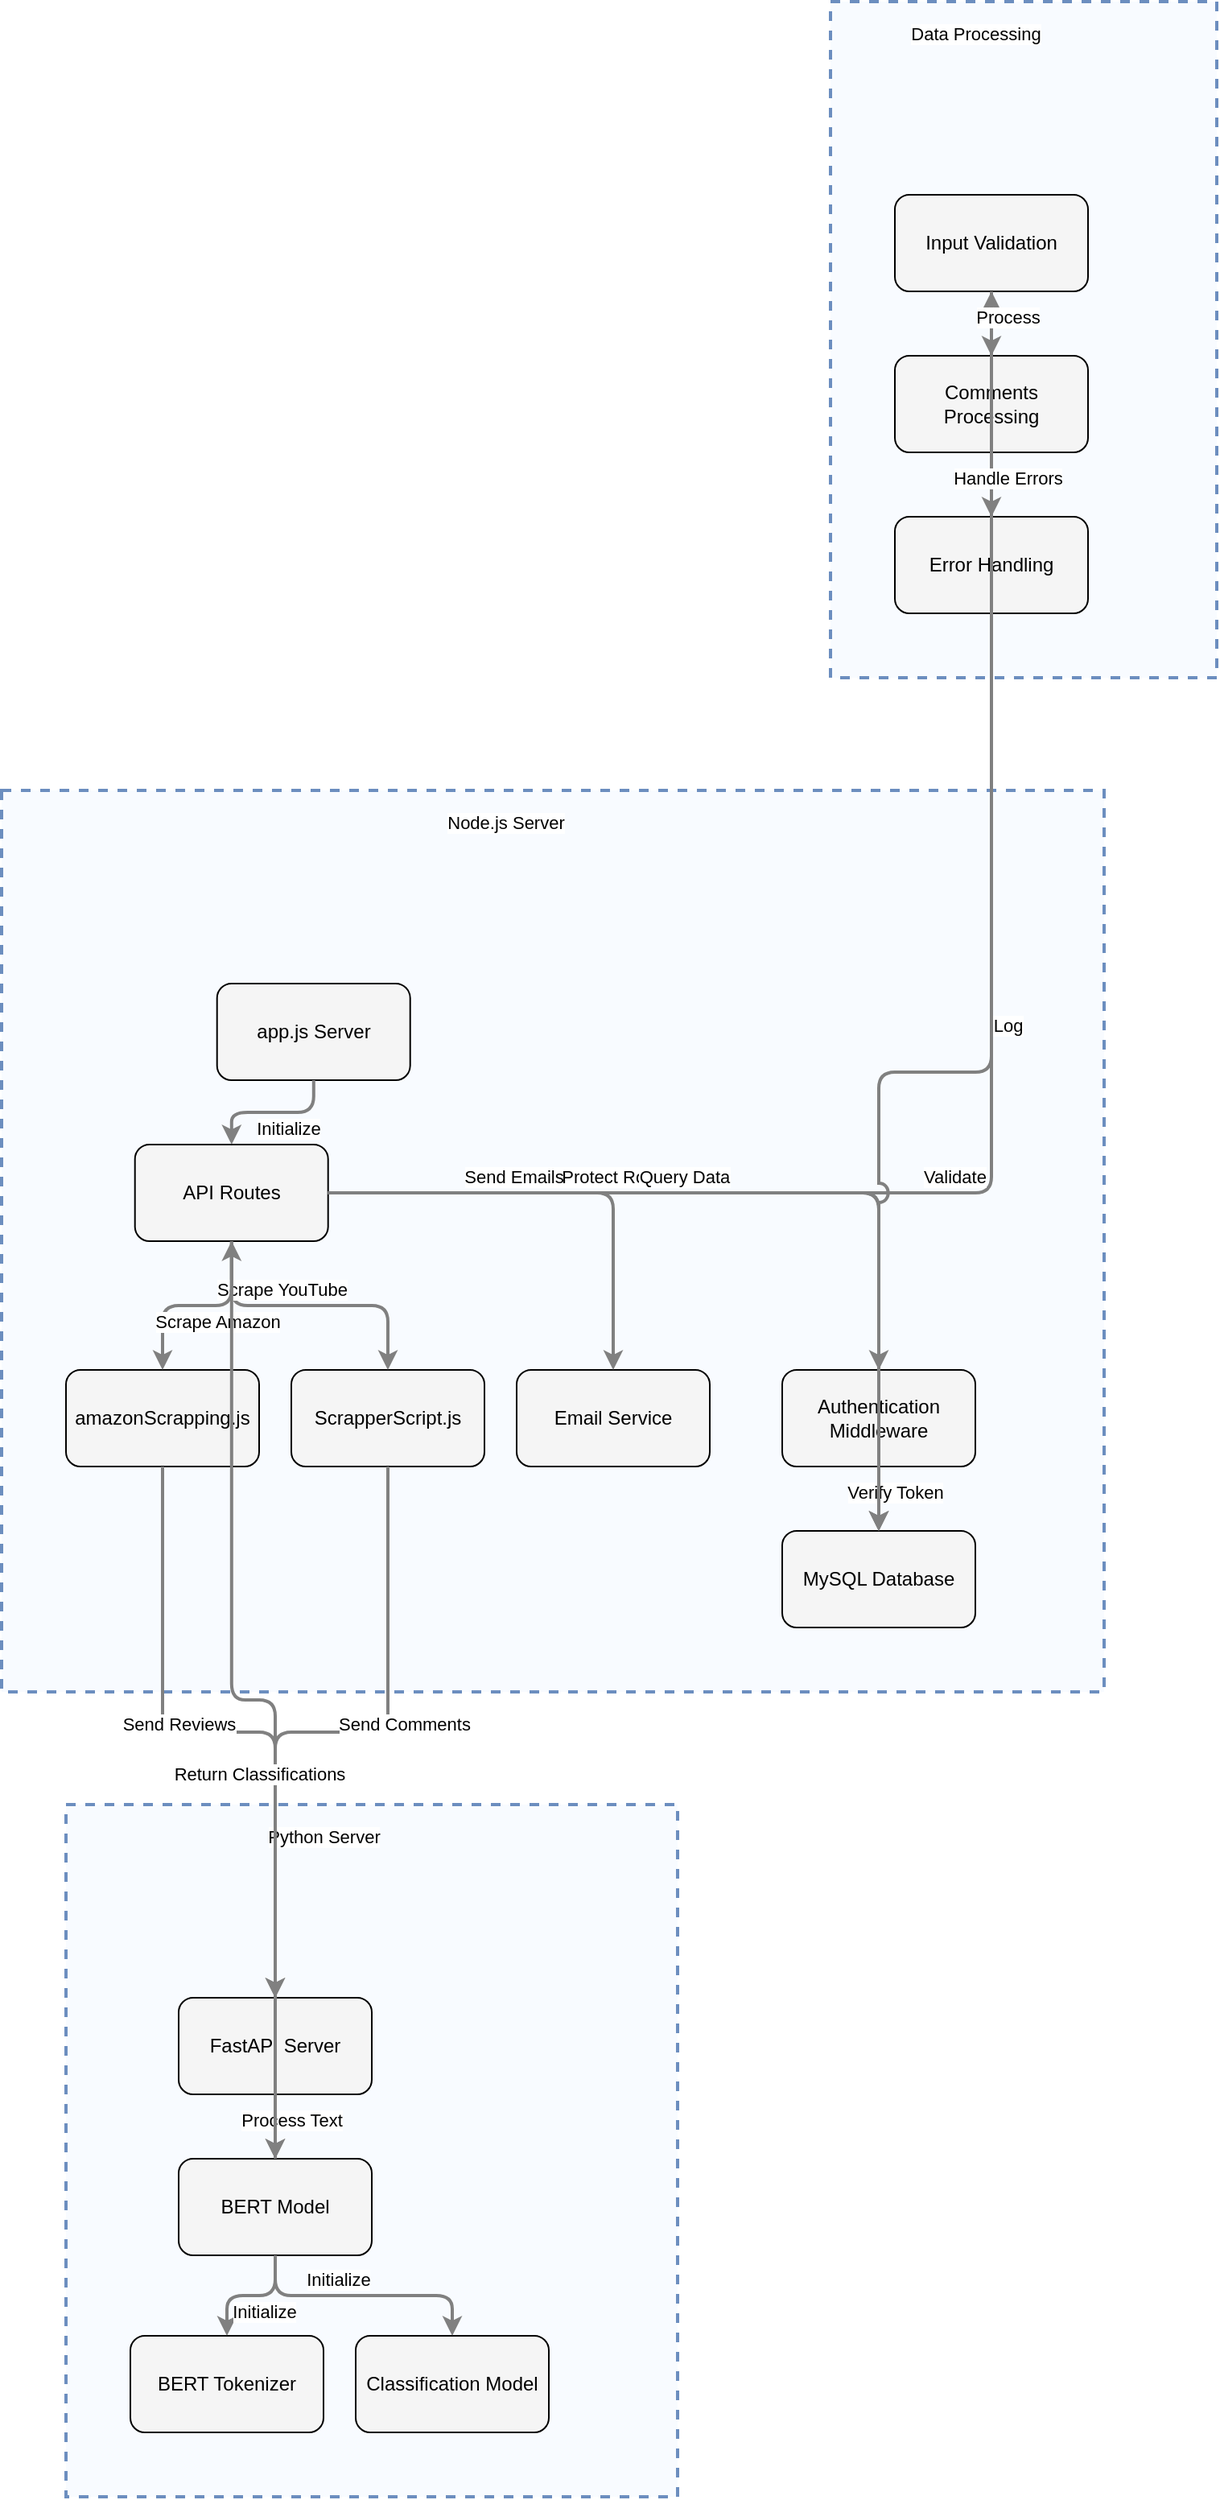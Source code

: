 <?xml version="1.0" encoding="UTF-8"?>
      <mxfile version="14.6.5" type="device">
        <diagram id="codeviz-diagram" name="System Diagram">
          <mxGraphModel dx="1000" dy="1000" grid="1" gridSize="10" guides="1" tooltips="1" connect="1" arrows="1" fold="1" page="1" pageScale="1" pageWidth="1169" pageHeight="827" math="0" shadow="0">
            <root>
              <mxCell id="0"/>
              <mxCell id="1" parent="0"/>
              <mxCell id="subGraph2" value="" style="html=1;whiteSpace=wrap;container=1;fillColor=#dae8fc;strokeColor=#6c8ebf;dashed=1;fillOpacity=20;strokeWidth=2;containerType=none;recursiveResize=0;movable=1;resizable=1;autosize=0;dropTarget=0" vertex="1" parent="1">
                <mxGeometry x="555" y="37" width="240" height="420" as="geometry"/>
              </mxCell>
              <mxCell id="subGraph2_label" value="Data Processing" style="edgeLabel;html=1;align=center;verticalAlign=middle;resizable=0;labelBackgroundColor=white;spacing=5" vertex="1" parent="1">
                <mxGeometry x="563" y="45" width="164" height="24" as="geometry"/>
              </mxCell>
<mxCell id="subGraph1" value="" style="html=1;whiteSpace=wrap;container=1;fillColor=#dae8fc;strokeColor=#6c8ebf;dashed=1;fillOpacity=20;strokeWidth=2;containerType=none;recursiveResize=0;movable=1;resizable=1;autosize=0;dropTarget=0" vertex="1" parent="1">
                <mxGeometry x="80" y="1157" width="380" height="430" as="geometry"/>
              </mxCell>
              <mxCell id="subGraph1_label" value="Python Server" style="edgeLabel;html=1;align=center;verticalAlign=middle;resizable=0;labelBackgroundColor=white;spacing=5" vertex="1" parent="1">
                <mxGeometry x="88" y="1165" width="304" height="24" as="geometry"/>
              </mxCell>
<mxCell id="subGraph0" value="" style="html=1;whiteSpace=wrap;container=1;fillColor=#dae8fc;strokeColor=#6c8ebf;dashed=1;fillOpacity=20;strokeWidth=2;containerType=none;recursiveResize=0;movable=1;resizable=1;autosize=0;dropTarget=0" vertex="1" parent="1">
                <mxGeometry x="40" y="527" width="685" height="560" as="geometry"/>
              </mxCell>
              <mxCell id="subGraph0_label" value="Node.js Server" style="edgeLabel;html=1;align=center;verticalAlign=middle;resizable=0;labelBackgroundColor=white;spacing=5" vertex="1" parent="1">
                <mxGeometry x="48" y="535" width="609" height="24" as="geometry"/>
              </mxCell>
              <mxCell id="app" value="app.js Server" style="rounded=1;whiteSpace=wrap;html=1;fillColor=#f5f5f5" vertex="1" parent="subGraph0">
                    <mxGeometry x="133.857" y="120" width="120" height="60" as="geometry"/>
                  </mxCell>
<mxCell id="auth" value="Authentication Middleware" style="rounded=1;whiteSpace=wrap;html=1;fillColor=#f5f5f5" vertex="1" parent="subGraph0">
                    <mxGeometry x="485" y="360" width="120" height="60" as="geometry"/>
                  </mxCell>
<mxCell id="routes" value="API Routes" style="rounded=1;whiteSpace=wrap;html=1;fillColor=#f5f5f5" vertex="1" parent="subGraph0">
                    <mxGeometry x="82.857" y="220" width="120" height="60" as="geometry"/>
                  </mxCell>
<mxCell id="scraper" value="ScrapperScript.js" style="rounded=1;whiteSpace=wrap;html=1;fillColor=#f5f5f5" vertex="1" parent="subGraph0">
                    <mxGeometry x="180" y="360" width="120" height="60" as="geometry"/>
                  </mxCell>
<mxCell id="amazonScraper" value="amazonScrapping.js" style="rounded=1;whiteSpace=wrap;html=1;fillColor=#f5f5f5" vertex="1" parent="subGraph0">
                    <mxGeometry x="40" y="360" width="120" height="60" as="geometry"/>
                  </mxCell>
<mxCell id="db" value="MySQL Database" style="rounded=1;whiteSpace=wrap;html=1;fillColor=#f5f5f5" vertex="1" parent="subGraph0">
                    <mxGeometry x="485" y="460" width="120" height="60" as="geometry"/>
                  </mxCell>
<mxCell id="email" value="Email Service" style="rounded=1;whiteSpace=wrap;html=1;fillColor=#f5f5f5" vertex="1" parent="subGraph0">
                    <mxGeometry x="320" y="360" width="120" height="60" as="geometry"/>
                  </mxCell>
<mxCell id="fastAPI" value="FastAPI Server" style="rounded=1;whiteSpace=wrap;html=1;fillColor=#f5f5f5" vertex="1" parent="subGraph1">
                    <mxGeometry x="70" y="120" width="120" height="60" as="geometry"/>
                  </mxCell>
<mxCell id="bert" value="BERT Model" style="rounded=1;whiteSpace=wrap;html=1;fillColor=#f5f5f5" vertex="1" parent="subGraph1">
                    <mxGeometry x="70" y="220" width="120" height="60" as="geometry"/>
                  </mxCell>
<mxCell id="classifier" value="Classification Model" style="rounded=1;whiteSpace=wrap;html=1;fillColor=#f5f5f5" vertex="1" parent="subGraph1">
                    <mxGeometry x="180" y="330" width="120" height="60" as="geometry"/>
                  </mxCell>
<mxCell id="tokenizer" value="BERT Tokenizer" style="rounded=1;whiteSpace=wrap;html=1;fillColor=#f5f5f5" vertex="1" parent="subGraph1">
                    <mxGeometry x="40" y="330" width="120" height="60" as="geometry"/>
                  </mxCell>
<mxCell id="comments" value="Comments Processing" style="rounded=1;whiteSpace=wrap;html=1;fillColor=#f5f5f5" vertex="1" parent="subGraph2">
                    <mxGeometry x="40" y="220" width="120" height="60" as="geometry"/>
                  </mxCell>
<mxCell id="validation" value="Input Validation" style="rounded=1;whiteSpace=wrap;html=1;fillColor=#f5f5f5" vertex="1" parent="subGraph2">
                    <mxGeometry x="40" y="120" width="120" height="60" as="geometry"/>
                  </mxCell>
<mxCell id="errorHandler" value="Error Handling" style="rounded=1;whiteSpace=wrap;html=1;fillColor=#f5f5f5" vertex="1" parent="subGraph2">
                    <mxGeometry x="40" y="320" width="120" height="60" as="geometry"/>
                  </mxCell>
              <mxCell id="edge-L_app_routes_0" style="edgeStyle=orthogonalEdgeStyle;rounded=1;orthogonalLoop=1;jettySize=auto;html=1;strokeColor=#808080;strokeWidth=2;jumpStyle=arc;jumpSize=10;spacing=15;labelBackgroundColor=white;labelBorderColor=none" edge="1" parent="1" source="app" target="routes">
                  <mxGeometry relative="1" as="geometry"/>
                </mxCell>
                <mxCell id="edge-L_app_routes_0_label" value="Initialize" style="edgeLabel;html=1;align=center;verticalAlign=middle;resizable=0;points=[];" vertex="1" connectable="0" parent="edge-L_app_routes_0">
                  <mxGeometry x="-0.2" y="10" relative="1" as="geometry">
                    <mxPoint as="offset"/>
                  </mxGeometry>
                </mxCell>
<mxCell id="edge-L_routes_auth_1" style="edgeStyle=orthogonalEdgeStyle;rounded=1;orthogonalLoop=1;jettySize=auto;html=1;strokeColor=#808080;strokeWidth=2;jumpStyle=arc;jumpSize=10;spacing=15;labelBackgroundColor=white;labelBorderColor=none" edge="1" parent="1" source="routes" target="auth">
                  <mxGeometry relative="1" as="geometry"/>
                </mxCell>
                <mxCell id="edge-L_routes_auth_1_label" value="Protect Routes" style="edgeLabel;html=1;align=center;verticalAlign=middle;resizable=0;points=[];" vertex="1" connectable="0" parent="edge-L_routes_auth_1">
                  <mxGeometry x="-0.2" y="10" relative="1" as="geometry">
                    <mxPoint as="offset"/>
                  </mxGeometry>
                </mxCell>
<mxCell id="edge-L_auth_db_2" style="edgeStyle=orthogonalEdgeStyle;rounded=1;orthogonalLoop=1;jettySize=auto;html=1;strokeColor=#808080;strokeWidth=2;jumpStyle=arc;jumpSize=10;spacing=15;labelBackgroundColor=white;labelBorderColor=none" edge="1" parent="1" source="auth" target="db">
                  <mxGeometry relative="1" as="geometry"/>
                </mxCell>
                <mxCell id="edge-L_auth_db_2_label" value="Verify Token" style="edgeLabel;html=1;align=center;verticalAlign=middle;resizable=0;points=[];" vertex="1" connectable="0" parent="edge-L_auth_db_2">
                  <mxGeometry x="-0.2" y="10" relative="1" as="geometry">
                    <mxPoint as="offset"/>
                  </mxGeometry>
                </mxCell>
<mxCell id="edge-L_routes_db_3" style="edgeStyle=orthogonalEdgeStyle;rounded=1;orthogonalLoop=1;jettySize=auto;html=1;strokeColor=#808080;strokeWidth=2;jumpStyle=arc;jumpSize=10;spacing=15;labelBackgroundColor=white;labelBorderColor=none" edge="1" parent="1" source="routes" target="db">
                  <mxGeometry relative="1" as="geometry"/>
                </mxCell>
                <mxCell id="edge-L_routes_db_3_label" value="Query Data" style="edgeLabel;html=1;align=center;verticalAlign=middle;resizable=0;points=[];" vertex="1" connectable="0" parent="edge-L_routes_db_3">
                  <mxGeometry x="-0.2" y="10" relative="1" as="geometry">
                    <mxPoint as="offset"/>
                  </mxGeometry>
                </mxCell>
<mxCell id="edge-L_routes_email_4" style="edgeStyle=orthogonalEdgeStyle;rounded=1;orthogonalLoop=1;jettySize=auto;html=1;strokeColor=#808080;strokeWidth=2;jumpStyle=arc;jumpSize=10;spacing=15;labelBackgroundColor=white;labelBorderColor=none" edge="1" parent="1" source="routes" target="email">
                  <mxGeometry relative="1" as="geometry"/>
                </mxCell>
                <mxCell id="edge-L_routes_email_4_label" value="Send Emails" style="edgeLabel;html=1;align=center;verticalAlign=middle;resizable=0;points=[];" vertex="1" connectable="0" parent="edge-L_routes_email_4">
                  <mxGeometry x="-0.2" y="10" relative="1" as="geometry">
                    <mxPoint as="offset"/>
                  </mxGeometry>
                </mxCell>
<mxCell id="edge-L_routes_scraper_5" style="edgeStyle=orthogonalEdgeStyle;rounded=1;orthogonalLoop=1;jettySize=auto;html=1;strokeColor=#808080;strokeWidth=2;jumpStyle=arc;jumpSize=10;spacing=15;labelBackgroundColor=white;labelBorderColor=none" edge="1" parent="1" source="routes" target="scraper">
                  <mxGeometry relative="1" as="geometry"/>
                </mxCell>
                <mxCell id="edge-L_routes_scraper_5_label" value="Scrape YouTube" style="edgeLabel;html=1;align=center;verticalAlign=middle;resizable=0;points=[];" vertex="1" connectable="0" parent="edge-L_routes_scraper_5">
                  <mxGeometry x="-0.2" y="10" relative="1" as="geometry">
                    <mxPoint as="offset"/>
                  </mxGeometry>
                </mxCell>
<mxCell id="edge-L_routes_amazonScraper_6" style="edgeStyle=orthogonalEdgeStyle;rounded=1;orthogonalLoop=1;jettySize=auto;html=1;strokeColor=#808080;strokeWidth=2;jumpStyle=arc;jumpSize=10;spacing=15;labelBackgroundColor=white;labelBorderColor=none" edge="1" parent="1" source="routes" target="amazonScraper">
                  <mxGeometry relative="1" as="geometry"/>
                </mxCell>
                <mxCell id="edge-L_routes_amazonScraper_6_label" value="Scrape Amazon" style="edgeLabel;html=1;align=center;verticalAlign=middle;resizable=0;points=[];" vertex="1" connectable="0" parent="edge-L_routes_amazonScraper_6">
                  <mxGeometry x="-0.2" y="10" relative="1" as="geometry">
                    <mxPoint as="offset"/>
                  </mxGeometry>
                </mxCell>
<mxCell id="edge-L_fastAPI_bert_7" style="edgeStyle=orthogonalEdgeStyle;rounded=1;orthogonalLoop=1;jettySize=auto;html=1;strokeColor=#808080;strokeWidth=2;jumpStyle=arc;jumpSize=10;spacing=15;labelBackgroundColor=white;labelBorderColor=none" edge="1" parent="1" source="fastAPI" target="bert">
                  <mxGeometry relative="1" as="geometry"/>
                </mxCell>
                <mxCell id="edge-L_fastAPI_bert_7_label" value="Load" style="edgeLabel;html=1;align=center;verticalAlign=middle;resizable=0;points=[];" vertex="1" connectable="0" parent="edge-L_fastAPI_bert_7">
                  <mxGeometry x="-0.2" y="10" relative="1" as="geometry">
                    <mxPoint as="offset"/>
                  </mxGeometry>
                </mxCell>
<mxCell id="edge-L_bert_classifier_8" style="edgeStyle=orthogonalEdgeStyle;rounded=1;orthogonalLoop=1;jettySize=auto;html=1;strokeColor=#808080;strokeWidth=2;jumpStyle=arc;jumpSize=10;spacing=15;labelBackgroundColor=white;labelBorderColor=none" edge="1" parent="1" source="bert" target="classifier">
                  <mxGeometry relative="1" as="geometry"/>
                </mxCell>
                <mxCell id="edge-L_bert_classifier_8_label" value="Initialize" style="edgeLabel;html=1;align=center;verticalAlign=middle;resizable=0;points=[];" vertex="1" connectable="0" parent="edge-L_bert_classifier_8">
                  <mxGeometry x="-0.2" y="10" relative="1" as="geometry">
                    <mxPoint as="offset"/>
                  </mxGeometry>
                </mxCell>
<mxCell id="edge-L_bert_tokenizer_9" style="edgeStyle=orthogonalEdgeStyle;rounded=1;orthogonalLoop=1;jettySize=auto;html=1;strokeColor=#808080;strokeWidth=2;jumpStyle=arc;jumpSize=10;spacing=15;labelBackgroundColor=white;labelBorderColor=none" edge="1" parent="1" source="bert" target="tokenizer">
                  <mxGeometry relative="1" as="geometry"/>
                </mxCell>
                <mxCell id="edge-L_bert_tokenizer_9_label" value="Initialize" style="edgeLabel;html=1;align=center;verticalAlign=middle;resizable=0;points=[];" vertex="1" connectable="0" parent="edge-L_bert_tokenizer_9">
                  <mxGeometry x="-0.2" y="10" relative="1" as="geometry">
                    <mxPoint as="offset"/>
                  </mxGeometry>
                </mxCell>
<mxCell id="edge-L_scraper_fastAPI_10" style="edgeStyle=orthogonalEdgeStyle;rounded=1;orthogonalLoop=1;jettySize=auto;html=1;strokeColor=#808080;strokeWidth=2;jumpStyle=arc;jumpSize=10;spacing=15;labelBackgroundColor=white;labelBorderColor=none" edge="1" parent="1" source="scraper" target="fastAPI">
                  <mxGeometry relative="1" as="geometry"/>
                </mxCell>
                <mxCell id="edge-L_scraper_fastAPI_10_label" value="Send Comments" style="edgeLabel;html=1;align=center;verticalAlign=middle;resizable=0;points=[];" vertex="1" connectable="0" parent="edge-L_scraper_fastAPI_10">
                  <mxGeometry x="-0.2" y="10" relative="1" as="geometry">
                    <mxPoint as="offset"/>
                  </mxGeometry>
                </mxCell>
<mxCell id="edge-L_amazonScraper_fastAPI_11" style="edgeStyle=orthogonalEdgeStyle;rounded=1;orthogonalLoop=1;jettySize=auto;html=1;strokeColor=#808080;strokeWidth=2;jumpStyle=arc;jumpSize=10;spacing=15;labelBackgroundColor=white;labelBorderColor=none" edge="1" parent="1" source="amazonScraper" target="fastAPI">
                  <mxGeometry relative="1" as="geometry"/>
                </mxCell>
                <mxCell id="edge-L_amazonScraper_fastAPI_11_label" value="Send Reviews" style="edgeLabel;html=1;align=center;verticalAlign=middle;resizable=0;points=[];" vertex="1" connectable="0" parent="edge-L_amazonScraper_fastAPI_11">
                  <mxGeometry x="-0.2" y="10" relative="1" as="geometry">
                    <mxPoint as="offset"/>
                  </mxGeometry>
                </mxCell>
<mxCell id="edge-L_fastAPI_bert_12" style="edgeStyle=orthogonalEdgeStyle;rounded=1;orthogonalLoop=1;jettySize=auto;html=1;strokeColor=#808080;strokeWidth=2;jumpStyle=arc;jumpSize=10;spacing=15;labelBackgroundColor=white;labelBorderColor=none" edge="1" parent="1" source="fastAPI" target="bert">
                  <mxGeometry relative="1" as="geometry"/>
                </mxCell>
                <mxCell id="edge-L_fastAPI_bert_12_label" value="Process Text" style="edgeLabel;html=1;align=center;verticalAlign=middle;resizable=0;points=[];" vertex="1" connectable="0" parent="edge-L_fastAPI_bert_12">
                  <mxGeometry x="-0.2" y="10" relative="1" as="geometry">
                    <mxPoint as="offset"/>
                  </mxGeometry>
                </mxCell>
<mxCell id="edge-L_bert_routes_13" style="edgeStyle=orthogonalEdgeStyle;rounded=1;orthogonalLoop=1;jettySize=auto;html=1;strokeColor=#808080;strokeWidth=2;jumpStyle=arc;jumpSize=10;spacing=15;labelBackgroundColor=white;labelBorderColor=none" edge="1" parent="1" source="bert" target="routes">
                  <mxGeometry relative="1" as="geometry"/>
                </mxCell>
                <mxCell id="edge-L_bert_routes_13_label" value="Return Classifications" style="edgeLabel;html=1;align=center;verticalAlign=middle;resizable=0;points=[];" vertex="1" connectable="0" parent="edge-L_bert_routes_13">
                  <mxGeometry x="-0.2" y="10" relative="1" as="geometry">
                    <mxPoint as="offset"/>
                  </mxGeometry>
                </mxCell>
<mxCell id="edge-L_routes_validation_14" style="edgeStyle=orthogonalEdgeStyle;rounded=1;orthogonalLoop=1;jettySize=auto;html=1;strokeColor=#808080;strokeWidth=2;jumpStyle=arc;jumpSize=10;spacing=15;labelBackgroundColor=white;labelBorderColor=none" edge="1" parent="1" source="routes" target="validation">
                  <mxGeometry relative="1" as="geometry"/>
                </mxCell>
                <mxCell id="edge-L_routes_validation_14_label" value="Validate" style="edgeLabel;html=1;align=center;verticalAlign=middle;resizable=0;points=[];" vertex="1" connectable="0" parent="edge-L_routes_validation_14">
                  <mxGeometry x="-0.2" y="10" relative="1" as="geometry">
                    <mxPoint as="offset"/>
                  </mxGeometry>
                </mxCell>
<mxCell id="edge-L_validation_comments_15" style="edgeStyle=orthogonalEdgeStyle;rounded=1;orthogonalLoop=1;jettySize=auto;html=1;strokeColor=#808080;strokeWidth=2;jumpStyle=arc;jumpSize=10;spacing=15;labelBackgroundColor=white;labelBorderColor=none" edge="1" parent="1" source="validation" target="comments">
                  <mxGeometry relative="1" as="geometry"/>
                </mxCell>
                <mxCell id="edge-L_validation_comments_15_label" value="Process" style="edgeLabel;html=1;align=center;verticalAlign=middle;resizable=0;points=[];" vertex="1" connectable="0" parent="edge-L_validation_comments_15">
                  <mxGeometry x="-0.2" y="10" relative="1" as="geometry">
                    <mxPoint as="offset"/>
                  </mxGeometry>
                </mxCell>
<mxCell id="edge-L_comments_errorHandler_16" style="edgeStyle=orthogonalEdgeStyle;rounded=1;orthogonalLoop=1;jettySize=auto;html=1;strokeColor=#808080;strokeWidth=2;jumpStyle=arc;jumpSize=10;spacing=15;labelBackgroundColor=white;labelBorderColor=none" edge="1" parent="1" source="comments" target="errorHandler">
                  <mxGeometry relative="1" as="geometry"/>
                </mxCell>
                <mxCell id="edge-L_comments_errorHandler_16_label" value="Handle Errors" style="edgeLabel;html=1;align=center;verticalAlign=middle;resizable=0;points=[];" vertex="1" connectable="0" parent="edge-L_comments_errorHandler_16">
                  <mxGeometry x="-0.2" y="10" relative="1" as="geometry">
                    <mxPoint as="offset"/>
                  </mxGeometry>
                </mxCell>
<mxCell id="edge-L_errorHandler_db_17" style="edgeStyle=orthogonalEdgeStyle;rounded=1;orthogonalLoop=1;jettySize=auto;html=1;strokeColor=#808080;strokeWidth=2;jumpStyle=arc;jumpSize=10;spacing=15;labelBackgroundColor=white;labelBorderColor=none" edge="1" parent="1" source="errorHandler" target="db">
                  <mxGeometry relative="1" as="geometry"/>
                </mxCell>
                <mxCell id="edge-L_errorHandler_db_17_label" value="Log" style="edgeLabel;html=1;align=center;verticalAlign=middle;resizable=0;points=[];" vertex="1" connectable="0" parent="edge-L_errorHandler_db_17">
                  <mxGeometry x="-0.2" y="10" relative="1" as="geometry">
                    <mxPoint as="offset"/>
                  </mxGeometry>
                </mxCell>
            </root>
          </mxGraphModel>
        </diagram>
      </mxfile>